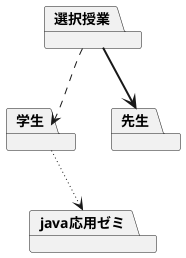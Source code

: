 @startuml ユースケース図
' left to right direction
package 選択授業
package 学生
package 先生
package java応用ゼミ

選択授業-[dashed]->学生
選択授業-[bold]->先生
学生-[dotted]->java応用ゼミ
先生-[hidden]->java応用ゼミ
@enduml